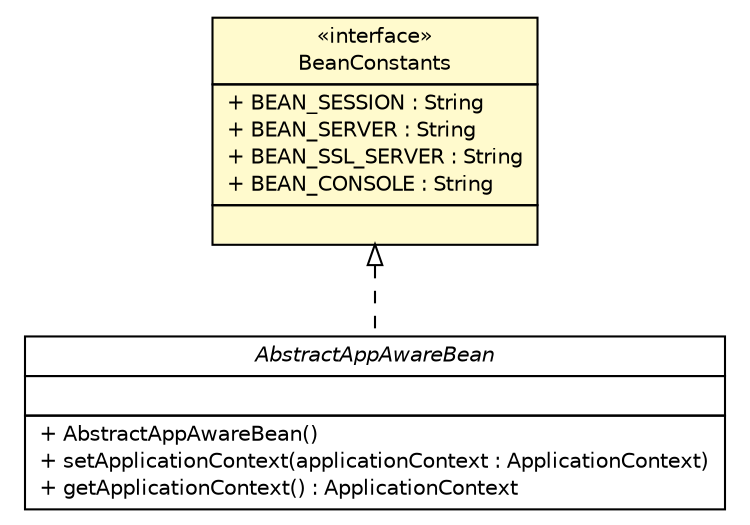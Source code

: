 #!/usr/local/bin/dot
#
# Class diagram 
# Generated by UMLGraph version 5.1 (http://www.umlgraph.org/)
#

digraph G {
	edge [fontname="Helvetica",fontsize=10,labelfontname="Helvetica",labelfontsize=10];
	node [fontname="Helvetica",fontsize=10,shape=plaintext];
	nodesep=0.25;
	ranksep=0.5;
	// com.apporiented.hermesftp.common.BeanConstants
	c5624 [label=<<table title="com.apporiented.hermesftp.common.BeanConstants" border="0" cellborder="1" cellspacing="0" cellpadding="2" port="p" bgcolor="lemonChiffon" href="./BeanConstants.html">
		<tr><td><table border="0" cellspacing="0" cellpadding="1">
<tr><td align="center" balign="center"> &#171;interface&#187; </td></tr>
<tr><td align="center" balign="center"> BeanConstants </td></tr>
		</table></td></tr>
		<tr><td><table border="0" cellspacing="0" cellpadding="1">
<tr><td align="left" balign="left"> + BEAN_SESSION : String </td></tr>
<tr><td align="left" balign="left"> + BEAN_SERVER : String </td></tr>
<tr><td align="left" balign="left"> + BEAN_SSL_SERVER : String </td></tr>
<tr><td align="left" balign="left"> + BEAN_CONSOLE : String </td></tr>
		</table></td></tr>
		<tr><td><table border="0" cellspacing="0" cellpadding="1">
<tr><td align="left" balign="left">  </td></tr>
		</table></td></tr>
		</table>>, fontname="Helvetica", fontcolor="black", fontsize=10.0];
	// com.apporiented.hermesftp.utils.AbstractAppAwareBean
	c5709 [label=<<table title="com.apporiented.hermesftp.utils.AbstractAppAwareBean" border="0" cellborder="1" cellspacing="0" cellpadding="2" port="p" href="../utils/AbstractAppAwareBean.html">
		<tr><td><table border="0" cellspacing="0" cellpadding="1">
<tr><td align="center" balign="center"><font face="Helvetica-Oblique"> AbstractAppAwareBean </font></td></tr>
		</table></td></tr>
		<tr><td><table border="0" cellspacing="0" cellpadding="1">
<tr><td align="left" balign="left">  </td></tr>
		</table></td></tr>
		<tr><td><table border="0" cellspacing="0" cellpadding="1">
<tr><td align="left" balign="left"> + AbstractAppAwareBean() </td></tr>
<tr><td align="left" balign="left"> + setApplicationContext(applicationContext : ApplicationContext) </td></tr>
<tr><td align="left" balign="left"> + getApplicationContext() : ApplicationContext </td></tr>
		</table></td></tr>
		</table>>, fontname="Helvetica", fontcolor="black", fontsize=10.0];
	//com.apporiented.hermesftp.utils.AbstractAppAwareBean implements com.apporiented.hermesftp.common.BeanConstants
	c5624:p -> c5709:p [dir=back,arrowtail=empty,style=dashed];
}

